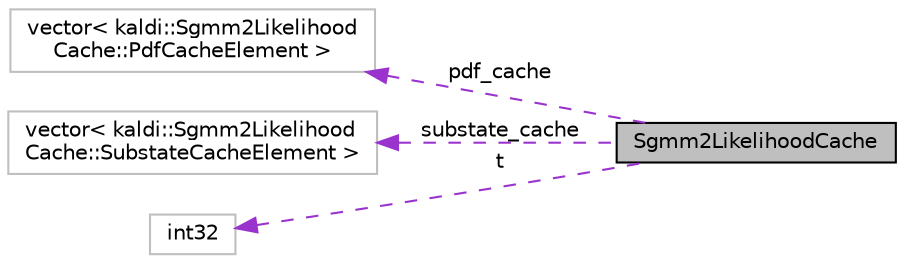 digraph "Sgmm2LikelihoodCache"
{
  edge [fontname="Helvetica",fontsize="10",labelfontname="Helvetica",labelfontsize="10"];
  node [fontname="Helvetica",fontsize="10",shape=record];
  rankdir="LR";
  Node1 [label="Sgmm2LikelihoodCache",height=0.2,width=0.4,color="black", fillcolor="grey75", style="filled", fontcolor="black"];
  Node2 -> Node1 [dir="back",color="darkorchid3",fontsize="10",style="dashed",label=" pdf_cache" ,fontname="Helvetica"];
  Node2 [label="vector\< kaldi::Sgmm2Likelihood\lCache::PdfCacheElement \>",height=0.2,width=0.4,color="grey75", fillcolor="white", style="filled"];
  Node3 -> Node1 [dir="back",color="darkorchid3",fontsize="10",style="dashed",label=" substate_cache" ,fontname="Helvetica"];
  Node3 [label="vector\< kaldi::Sgmm2Likelihood\lCache::SubstateCacheElement \>",height=0.2,width=0.4,color="grey75", fillcolor="white", style="filled"];
  Node4 -> Node1 [dir="back",color="darkorchid3",fontsize="10",style="dashed",label=" t" ,fontname="Helvetica"];
  Node4 [label="int32",height=0.2,width=0.4,color="grey75", fillcolor="white", style="filled"];
}
